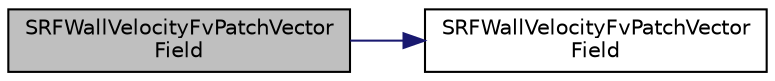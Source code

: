 digraph "SRFWallVelocityFvPatchVectorField"
{
  bgcolor="transparent";
  edge [fontname="Helvetica",fontsize="10",labelfontname="Helvetica",labelfontsize="10"];
  node [fontname="Helvetica",fontsize="10",shape=record];
  rankdir="LR";
  Node1 [label="SRFWallVelocityFvPatchVector\lField",height=0.2,width=0.4,color="black", fillcolor="grey75", style="filled", fontcolor="black"];
  Node1 -> Node2 [color="midnightblue",fontsize="10",style="solid",fontname="Helvetica"];
  Node2 [label="SRFWallVelocityFvPatchVector\lField",height=0.2,width=0.4,color="black",URL="$a02500.html#a94c8a175c684a1a5b0b559ab1ba706dd",tooltip="Construct from patch and internal field. "];
}
